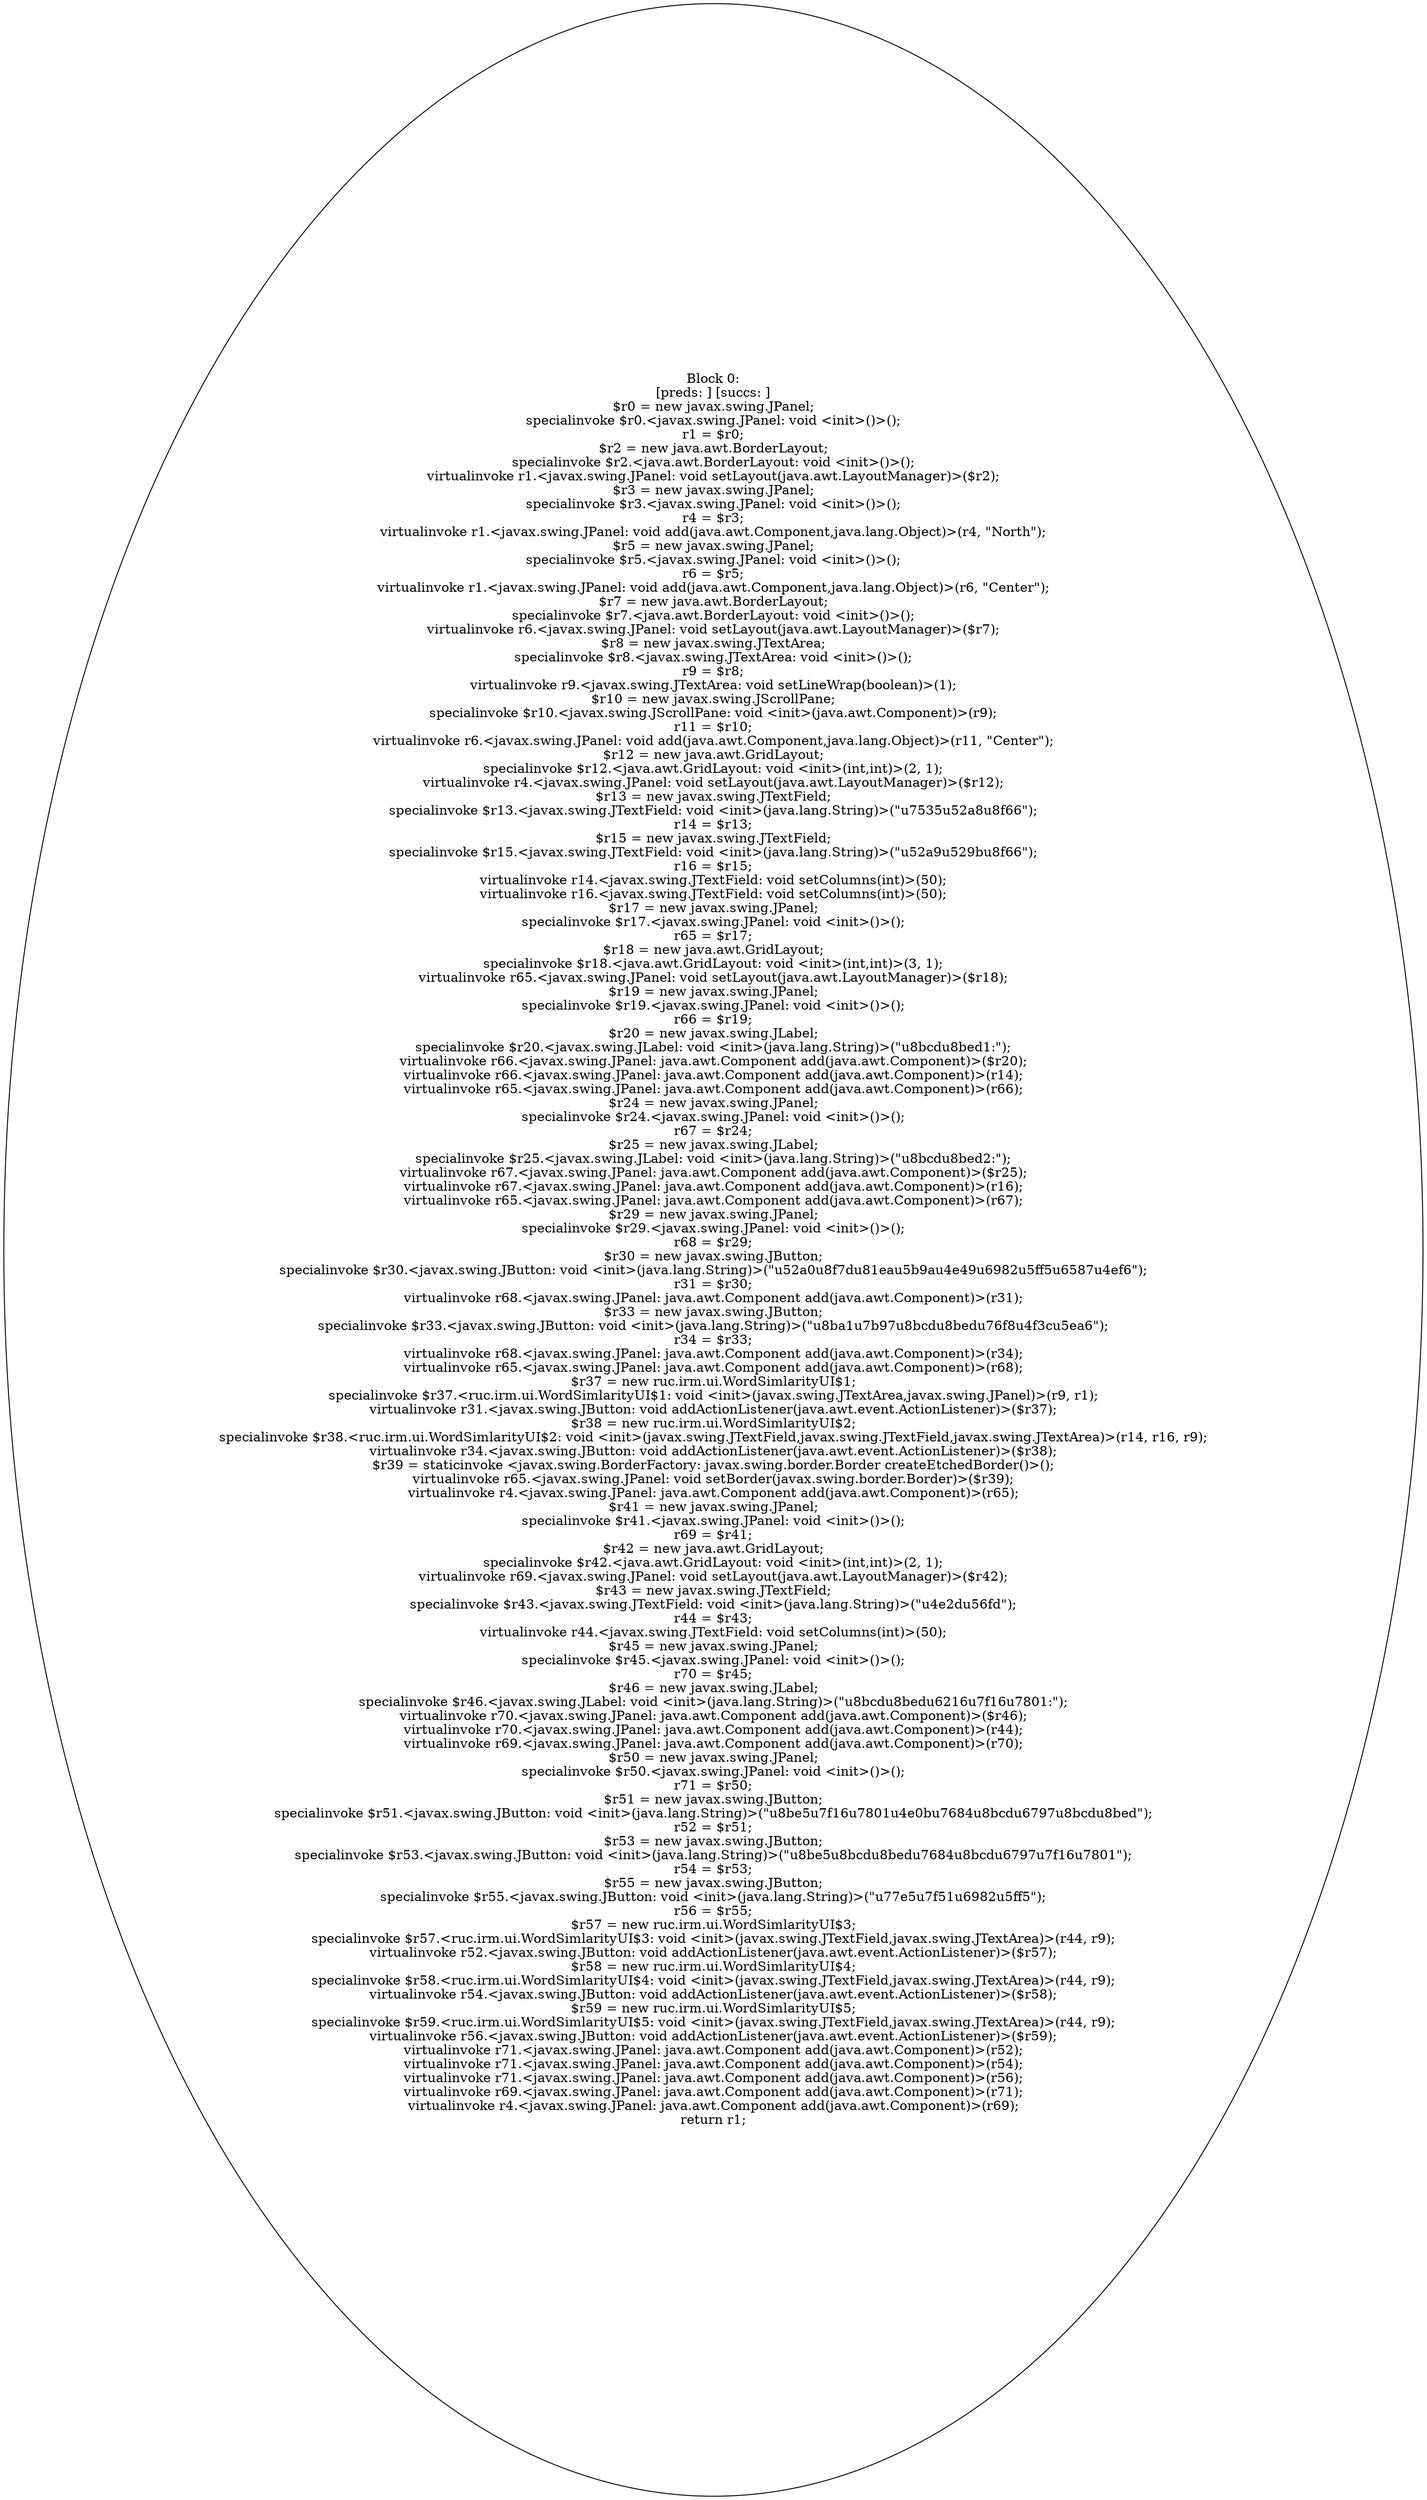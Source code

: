 digraph "unitGraph" {
    "Block 0:
[preds: ] [succs: ]
$r0 = new javax.swing.JPanel;
specialinvoke $r0.<javax.swing.JPanel: void <init>()>();
r1 = $r0;
$r2 = new java.awt.BorderLayout;
specialinvoke $r2.<java.awt.BorderLayout: void <init>()>();
virtualinvoke r1.<javax.swing.JPanel: void setLayout(java.awt.LayoutManager)>($r2);
$r3 = new javax.swing.JPanel;
specialinvoke $r3.<javax.swing.JPanel: void <init>()>();
r4 = $r3;
virtualinvoke r1.<javax.swing.JPanel: void add(java.awt.Component,java.lang.Object)>(r4, \"North\");
$r5 = new javax.swing.JPanel;
specialinvoke $r5.<javax.swing.JPanel: void <init>()>();
r6 = $r5;
virtualinvoke r1.<javax.swing.JPanel: void add(java.awt.Component,java.lang.Object)>(r6, \"Center\");
$r7 = new java.awt.BorderLayout;
specialinvoke $r7.<java.awt.BorderLayout: void <init>()>();
virtualinvoke r6.<javax.swing.JPanel: void setLayout(java.awt.LayoutManager)>($r7);
$r8 = new javax.swing.JTextArea;
specialinvoke $r8.<javax.swing.JTextArea: void <init>()>();
r9 = $r8;
virtualinvoke r9.<javax.swing.JTextArea: void setLineWrap(boolean)>(1);
$r10 = new javax.swing.JScrollPane;
specialinvoke $r10.<javax.swing.JScrollPane: void <init>(java.awt.Component)>(r9);
r11 = $r10;
virtualinvoke r6.<javax.swing.JPanel: void add(java.awt.Component,java.lang.Object)>(r11, \"Center\");
$r12 = new java.awt.GridLayout;
specialinvoke $r12.<java.awt.GridLayout: void <init>(int,int)>(2, 1);
virtualinvoke r4.<javax.swing.JPanel: void setLayout(java.awt.LayoutManager)>($r12);
$r13 = new javax.swing.JTextField;
specialinvoke $r13.<javax.swing.JTextField: void <init>(java.lang.String)>(\"\u7535\u52a8\u8f66\");
r14 = $r13;
$r15 = new javax.swing.JTextField;
specialinvoke $r15.<javax.swing.JTextField: void <init>(java.lang.String)>(\"\u52a9\u529b\u8f66\");
r16 = $r15;
virtualinvoke r14.<javax.swing.JTextField: void setColumns(int)>(50);
virtualinvoke r16.<javax.swing.JTextField: void setColumns(int)>(50);
$r17 = new javax.swing.JPanel;
specialinvoke $r17.<javax.swing.JPanel: void <init>()>();
r65 = $r17;
$r18 = new java.awt.GridLayout;
specialinvoke $r18.<java.awt.GridLayout: void <init>(int,int)>(3, 1);
virtualinvoke r65.<javax.swing.JPanel: void setLayout(java.awt.LayoutManager)>($r18);
$r19 = new javax.swing.JPanel;
specialinvoke $r19.<javax.swing.JPanel: void <init>()>();
r66 = $r19;
$r20 = new javax.swing.JLabel;
specialinvoke $r20.<javax.swing.JLabel: void <init>(java.lang.String)>(\"\u8bcd\u8bed1:\");
virtualinvoke r66.<javax.swing.JPanel: java.awt.Component add(java.awt.Component)>($r20);
virtualinvoke r66.<javax.swing.JPanel: java.awt.Component add(java.awt.Component)>(r14);
virtualinvoke r65.<javax.swing.JPanel: java.awt.Component add(java.awt.Component)>(r66);
$r24 = new javax.swing.JPanel;
specialinvoke $r24.<javax.swing.JPanel: void <init>()>();
r67 = $r24;
$r25 = new javax.swing.JLabel;
specialinvoke $r25.<javax.swing.JLabel: void <init>(java.lang.String)>(\"\u8bcd\u8bed2:\");
virtualinvoke r67.<javax.swing.JPanel: java.awt.Component add(java.awt.Component)>($r25);
virtualinvoke r67.<javax.swing.JPanel: java.awt.Component add(java.awt.Component)>(r16);
virtualinvoke r65.<javax.swing.JPanel: java.awt.Component add(java.awt.Component)>(r67);
$r29 = new javax.swing.JPanel;
specialinvoke $r29.<javax.swing.JPanel: void <init>()>();
r68 = $r29;
$r30 = new javax.swing.JButton;
specialinvoke $r30.<javax.swing.JButton: void <init>(java.lang.String)>(\"\u52a0\u8f7d\u81ea\u5b9a\u4e49\u6982\u5ff5\u6587\u4ef6\");
r31 = $r30;
virtualinvoke r68.<javax.swing.JPanel: java.awt.Component add(java.awt.Component)>(r31);
$r33 = new javax.swing.JButton;
specialinvoke $r33.<javax.swing.JButton: void <init>(java.lang.String)>(\"\u8ba1\u7b97\u8bcd\u8bed\u76f8\u4f3c\u5ea6\");
r34 = $r33;
virtualinvoke r68.<javax.swing.JPanel: java.awt.Component add(java.awt.Component)>(r34);
virtualinvoke r65.<javax.swing.JPanel: java.awt.Component add(java.awt.Component)>(r68);
$r37 = new ruc.irm.ui.WordSimlarityUI$1;
specialinvoke $r37.<ruc.irm.ui.WordSimlarityUI$1: void <init>(javax.swing.JTextArea,javax.swing.JPanel)>(r9, r1);
virtualinvoke r31.<javax.swing.JButton: void addActionListener(java.awt.event.ActionListener)>($r37);
$r38 = new ruc.irm.ui.WordSimlarityUI$2;
specialinvoke $r38.<ruc.irm.ui.WordSimlarityUI$2: void <init>(javax.swing.JTextField,javax.swing.JTextField,javax.swing.JTextArea)>(r14, r16, r9);
virtualinvoke r34.<javax.swing.JButton: void addActionListener(java.awt.event.ActionListener)>($r38);
$r39 = staticinvoke <javax.swing.BorderFactory: javax.swing.border.Border createEtchedBorder()>();
virtualinvoke r65.<javax.swing.JPanel: void setBorder(javax.swing.border.Border)>($r39);
virtualinvoke r4.<javax.swing.JPanel: java.awt.Component add(java.awt.Component)>(r65);
$r41 = new javax.swing.JPanel;
specialinvoke $r41.<javax.swing.JPanel: void <init>()>();
r69 = $r41;
$r42 = new java.awt.GridLayout;
specialinvoke $r42.<java.awt.GridLayout: void <init>(int,int)>(2, 1);
virtualinvoke r69.<javax.swing.JPanel: void setLayout(java.awt.LayoutManager)>($r42);
$r43 = new javax.swing.JTextField;
specialinvoke $r43.<javax.swing.JTextField: void <init>(java.lang.String)>(\"\u4e2d\u56fd\");
r44 = $r43;
virtualinvoke r44.<javax.swing.JTextField: void setColumns(int)>(50);
$r45 = new javax.swing.JPanel;
specialinvoke $r45.<javax.swing.JPanel: void <init>()>();
r70 = $r45;
$r46 = new javax.swing.JLabel;
specialinvoke $r46.<javax.swing.JLabel: void <init>(java.lang.String)>(\"\u8bcd\u8bed\u6216\u7f16\u7801:\");
virtualinvoke r70.<javax.swing.JPanel: java.awt.Component add(java.awt.Component)>($r46);
virtualinvoke r70.<javax.swing.JPanel: java.awt.Component add(java.awt.Component)>(r44);
virtualinvoke r69.<javax.swing.JPanel: java.awt.Component add(java.awt.Component)>(r70);
$r50 = new javax.swing.JPanel;
specialinvoke $r50.<javax.swing.JPanel: void <init>()>();
r71 = $r50;
$r51 = new javax.swing.JButton;
specialinvoke $r51.<javax.swing.JButton: void <init>(java.lang.String)>(\"\u8be5\u7f16\u7801\u4e0b\u7684\u8bcd\u6797\u8bcd\u8bed\");
r52 = $r51;
$r53 = new javax.swing.JButton;
specialinvoke $r53.<javax.swing.JButton: void <init>(java.lang.String)>(\"\u8be5\u8bcd\u8bed\u7684\u8bcd\u6797\u7f16\u7801\");
r54 = $r53;
$r55 = new javax.swing.JButton;
specialinvoke $r55.<javax.swing.JButton: void <init>(java.lang.String)>(\"\u77e5\u7f51\u6982\u5ff5\");
r56 = $r55;
$r57 = new ruc.irm.ui.WordSimlarityUI$3;
specialinvoke $r57.<ruc.irm.ui.WordSimlarityUI$3: void <init>(javax.swing.JTextField,javax.swing.JTextArea)>(r44, r9);
virtualinvoke r52.<javax.swing.JButton: void addActionListener(java.awt.event.ActionListener)>($r57);
$r58 = new ruc.irm.ui.WordSimlarityUI$4;
specialinvoke $r58.<ruc.irm.ui.WordSimlarityUI$4: void <init>(javax.swing.JTextField,javax.swing.JTextArea)>(r44, r9);
virtualinvoke r54.<javax.swing.JButton: void addActionListener(java.awt.event.ActionListener)>($r58);
$r59 = new ruc.irm.ui.WordSimlarityUI$5;
specialinvoke $r59.<ruc.irm.ui.WordSimlarityUI$5: void <init>(javax.swing.JTextField,javax.swing.JTextArea)>(r44, r9);
virtualinvoke r56.<javax.swing.JButton: void addActionListener(java.awt.event.ActionListener)>($r59);
virtualinvoke r71.<javax.swing.JPanel: java.awt.Component add(java.awt.Component)>(r52);
virtualinvoke r71.<javax.swing.JPanel: java.awt.Component add(java.awt.Component)>(r54);
virtualinvoke r71.<javax.swing.JPanel: java.awt.Component add(java.awt.Component)>(r56);
virtualinvoke r69.<javax.swing.JPanel: java.awt.Component add(java.awt.Component)>(r71);
virtualinvoke r4.<javax.swing.JPanel: java.awt.Component add(java.awt.Component)>(r69);
return r1;
"
}
